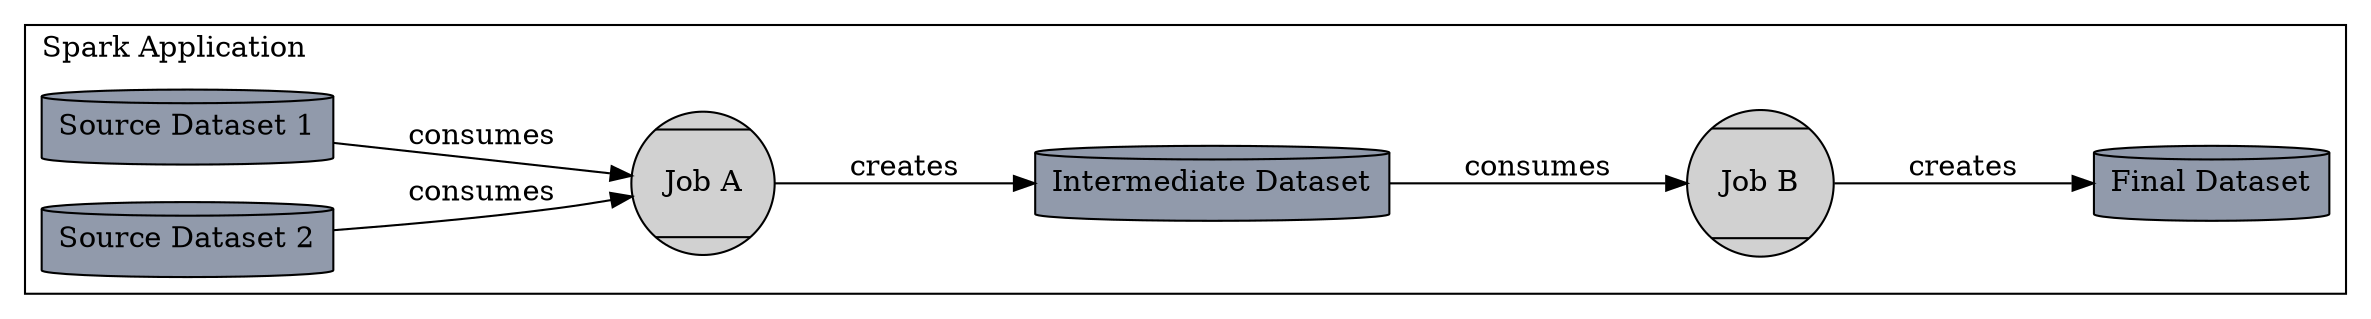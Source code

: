 digraph Creation {
    ranksep=1;
    rankdir=LR;
    newrank="true";
    subgraph cluster0{
        label="Spark Application"
        labeljust=l
        shape=folder
        SourceData1[rank=1,fillcolor="#919aab",style=filled,shape=cylinder,label="Source Dataset 1"];
        SourceData2[rank=1,fillcolor="#919aab",style=filled,shape=cylinder,label="Source Dataset 2"];
        JobA1[fillcolor="#d1d1d1",shape="Mcircle",style=filled,label="Job A"];
        IntermediateData[fillcolor="#919aab",style=filled,shape=cylinder,label="Intermediate Dataset"];
        JobB[fillcolor="#d1d1d1",shape="Mcircle",style=filled,label="Job B"];
        FinalData[fillcolor="#919aab",style=filled,shape=cylinder,label="Final Dataset"];
        SourceData1 -> JobA1[label="consumes"];
        SourceData2 -> JobA1[label="consumes"];
        JobA1 -> IntermediateData [label="creates"];
        IntermediateData -> JobB [label="consumes"];
        JobB -> FinalData [label="creates"];
    }

}
